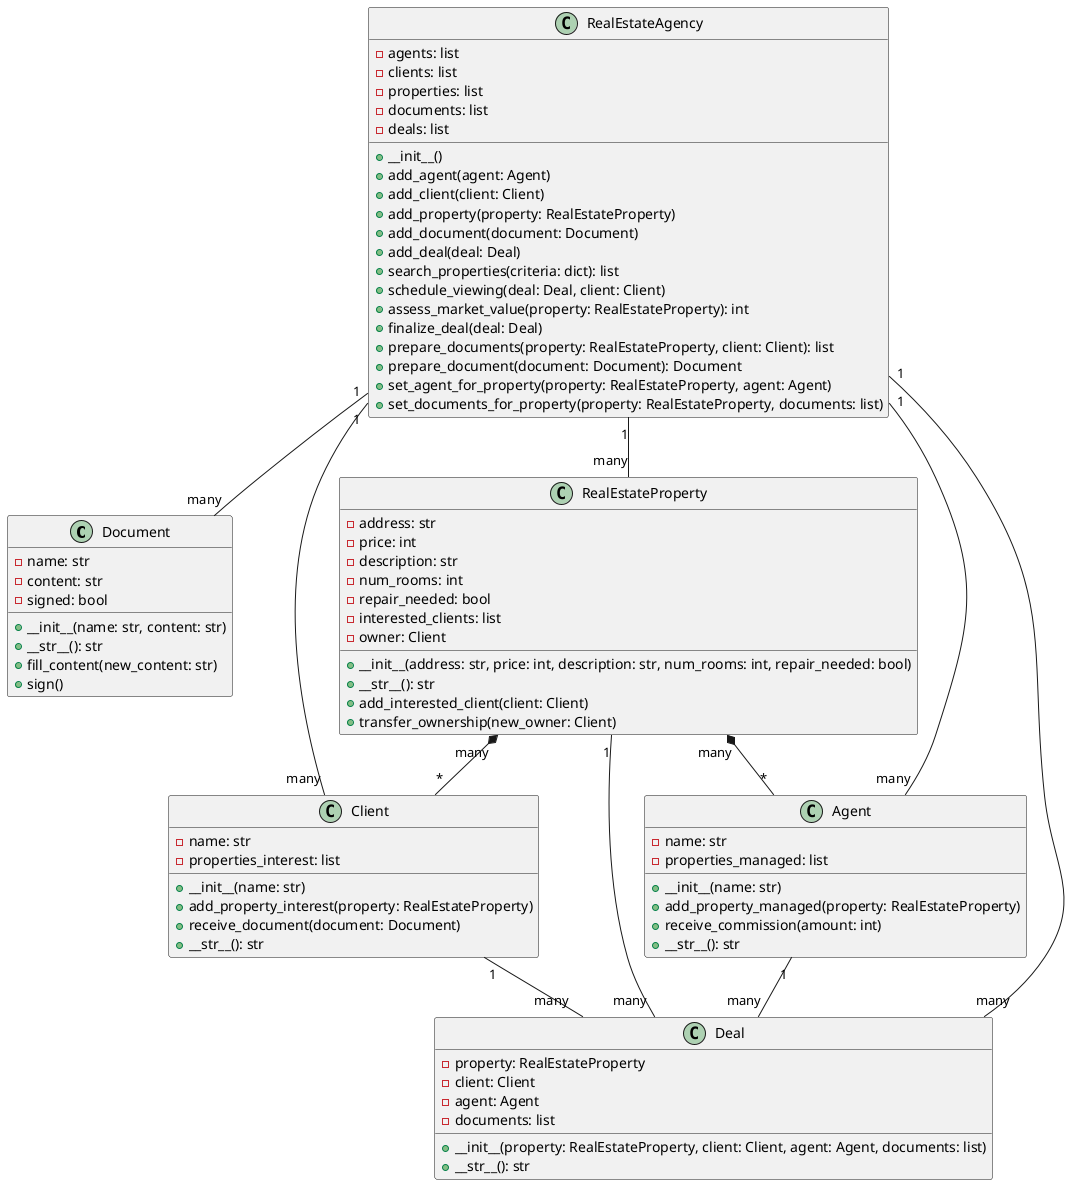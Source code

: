 @startuml
'https://plantuml.com/class-diagram


class Document {
    -name: str
    -content: str
    -signed: bool
    +__init__(name: str, content: str)
    +__str__(): str
    +fill_content(new_content: str)
    +sign()
}

class Client {
    -name: str
    -properties_interest: list
    +__init__(name: str)
    +add_property_interest(property: RealEstateProperty)
    +receive_document(document: Document)
    +__str__(): str
}

class Agent {
    -name: str
    -properties_managed: list
    +__init__(name: str)
    +add_property_managed(property: RealEstateProperty)
    +receive_commission(amount: int)
    +__str__(): str
}

class Deal {
    -property: RealEstateProperty
    -client: Client
    -agent: Agent
    -documents: list
    +__init__(property: RealEstateProperty, client: Client, agent: Agent, documents: list)
    +__str__(): str
}

class RealEstateAgency {
    -agents: list
    -clients: list
    -properties: list
    -documents: list
    -deals: list
    +__init__()
    +add_agent(agent: Agent)
    +add_client(client: Client)
    +add_property(property: RealEstateProperty)
    +add_document(document: Document)
    +add_deal(deal: Deal)
    +search_properties(criteria: dict): list
    +schedule_viewing(deal: Deal, client: Client)
    +assess_market_value(property: RealEstateProperty): int
    +finalize_deal(deal: Deal)
    +prepare_documents(property: RealEstateProperty, client: Client): list
    +prepare_document(document: Document): Document
    +set_agent_for_property(property: RealEstateProperty, agent: Agent)
    +set_documents_for_property(property: RealEstateProperty, documents: list)
}

class RealEstateProperty {
    -address: str
    -price: int
    -description: str
    -num_rooms: int
    -repair_needed: bool
    -interested_clients: list
    -owner: Client
    +__init__(address: str, price: int, description: str, num_rooms: int, repair_needed: bool)
    +__str__(): str
    +add_interested_client(client: Client)
    +transfer_ownership(new_owner: Client)
}

Agent "1" -- "many" Deal
Client "1" -- "many" Deal
RealEstateProperty "1" -- "many" Deal
RealEstateProperty "many" *-- "*" Client
RealEstateProperty "many" *-- "*" Agent
RealEstateAgency "1" -- "many" Agent
RealEstateAgency "1" -- "many" Client
RealEstateAgency "1" -- "many" RealEstateProperty
RealEstateAgency "1" -- "many" Document
RealEstateAgency "1" -- "many" Deal

@enduml
